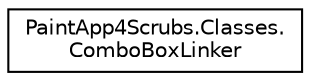 digraph "Graphical Class Hierarchy"
{
 // LATEX_PDF_SIZE
  edge [fontname="Helvetica",fontsize="10",labelfontname="Helvetica",labelfontsize="10"];
  node [fontname="Helvetica",fontsize="10",shape=record];
  rankdir="LR";
  Node0 [label="PaintApp4Scrubs.Classes.\lComboBoxLinker",height=0.2,width=0.4,color="black", fillcolor="white", style="filled",URL="$class_paint_app4_scrubs_1_1_classes_1_1_combo_box_linker.html",tooltip="is data class for the combo box"];
}
